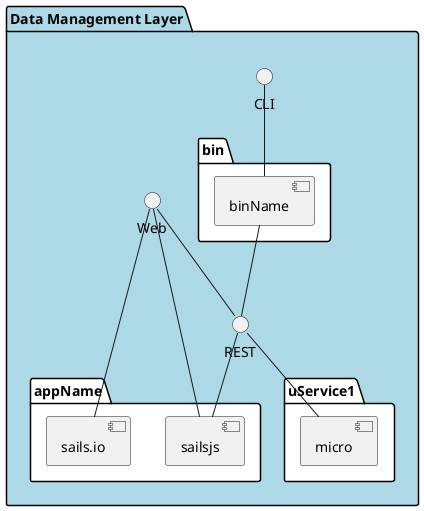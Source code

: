 @startuml
package "Data Management Layer" #lightblue {
  interface CLI
  interface Web
  interface REST
  folder bin #ffffff {
    component binName
  }

  folder appName #ffffff {
    component sails.io
    component sailsjs
  }

  folder uService1 #ffffff {
    component micro
  }
}

CLI -- binName
binName --  REST

Web -- sailsjs
Web -- REST
REST -- sailsjs
Web -- sails.io
REST -- micro
@enduml

